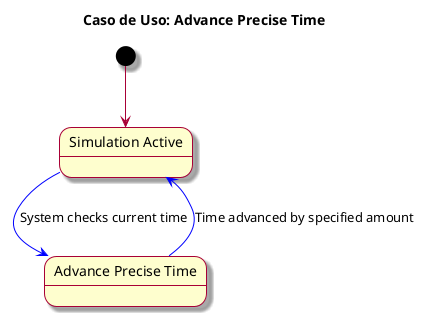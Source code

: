 @startuml
skin rose
title Caso de Uso: Advance Precise Time

state SIMULATION_ACTIVE as "Simulation Active"
state AdvanceTime as "Advance Precise Time"

[*] --> SIMULATION_ACTIVE
SIMULATION_ACTIVE -[#blue]-> AdvanceTime : System checks current time
AdvanceTime -[#blue]-> SIMULATION_ACTIVE : Time advanced by specified amount

@enduml
